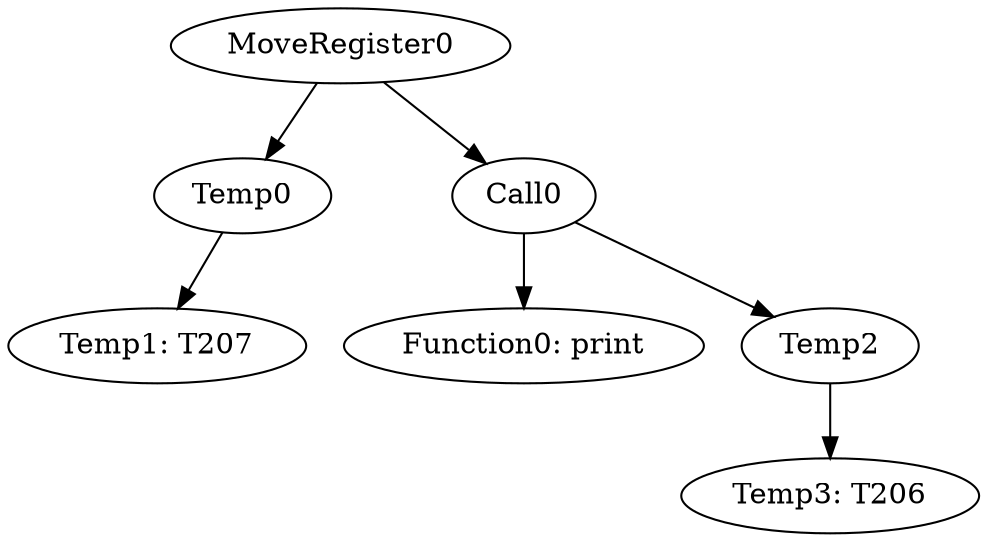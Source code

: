 digraph {
	ordering = out;
	Call0 -> "Function0: print";
	Call0 -> Temp2;
	MoveRegister0 -> Temp0;
	MoveRegister0 -> Call0;
	Temp2 -> "Temp3: T206";
	Temp0 -> "Temp1: T207";
}

